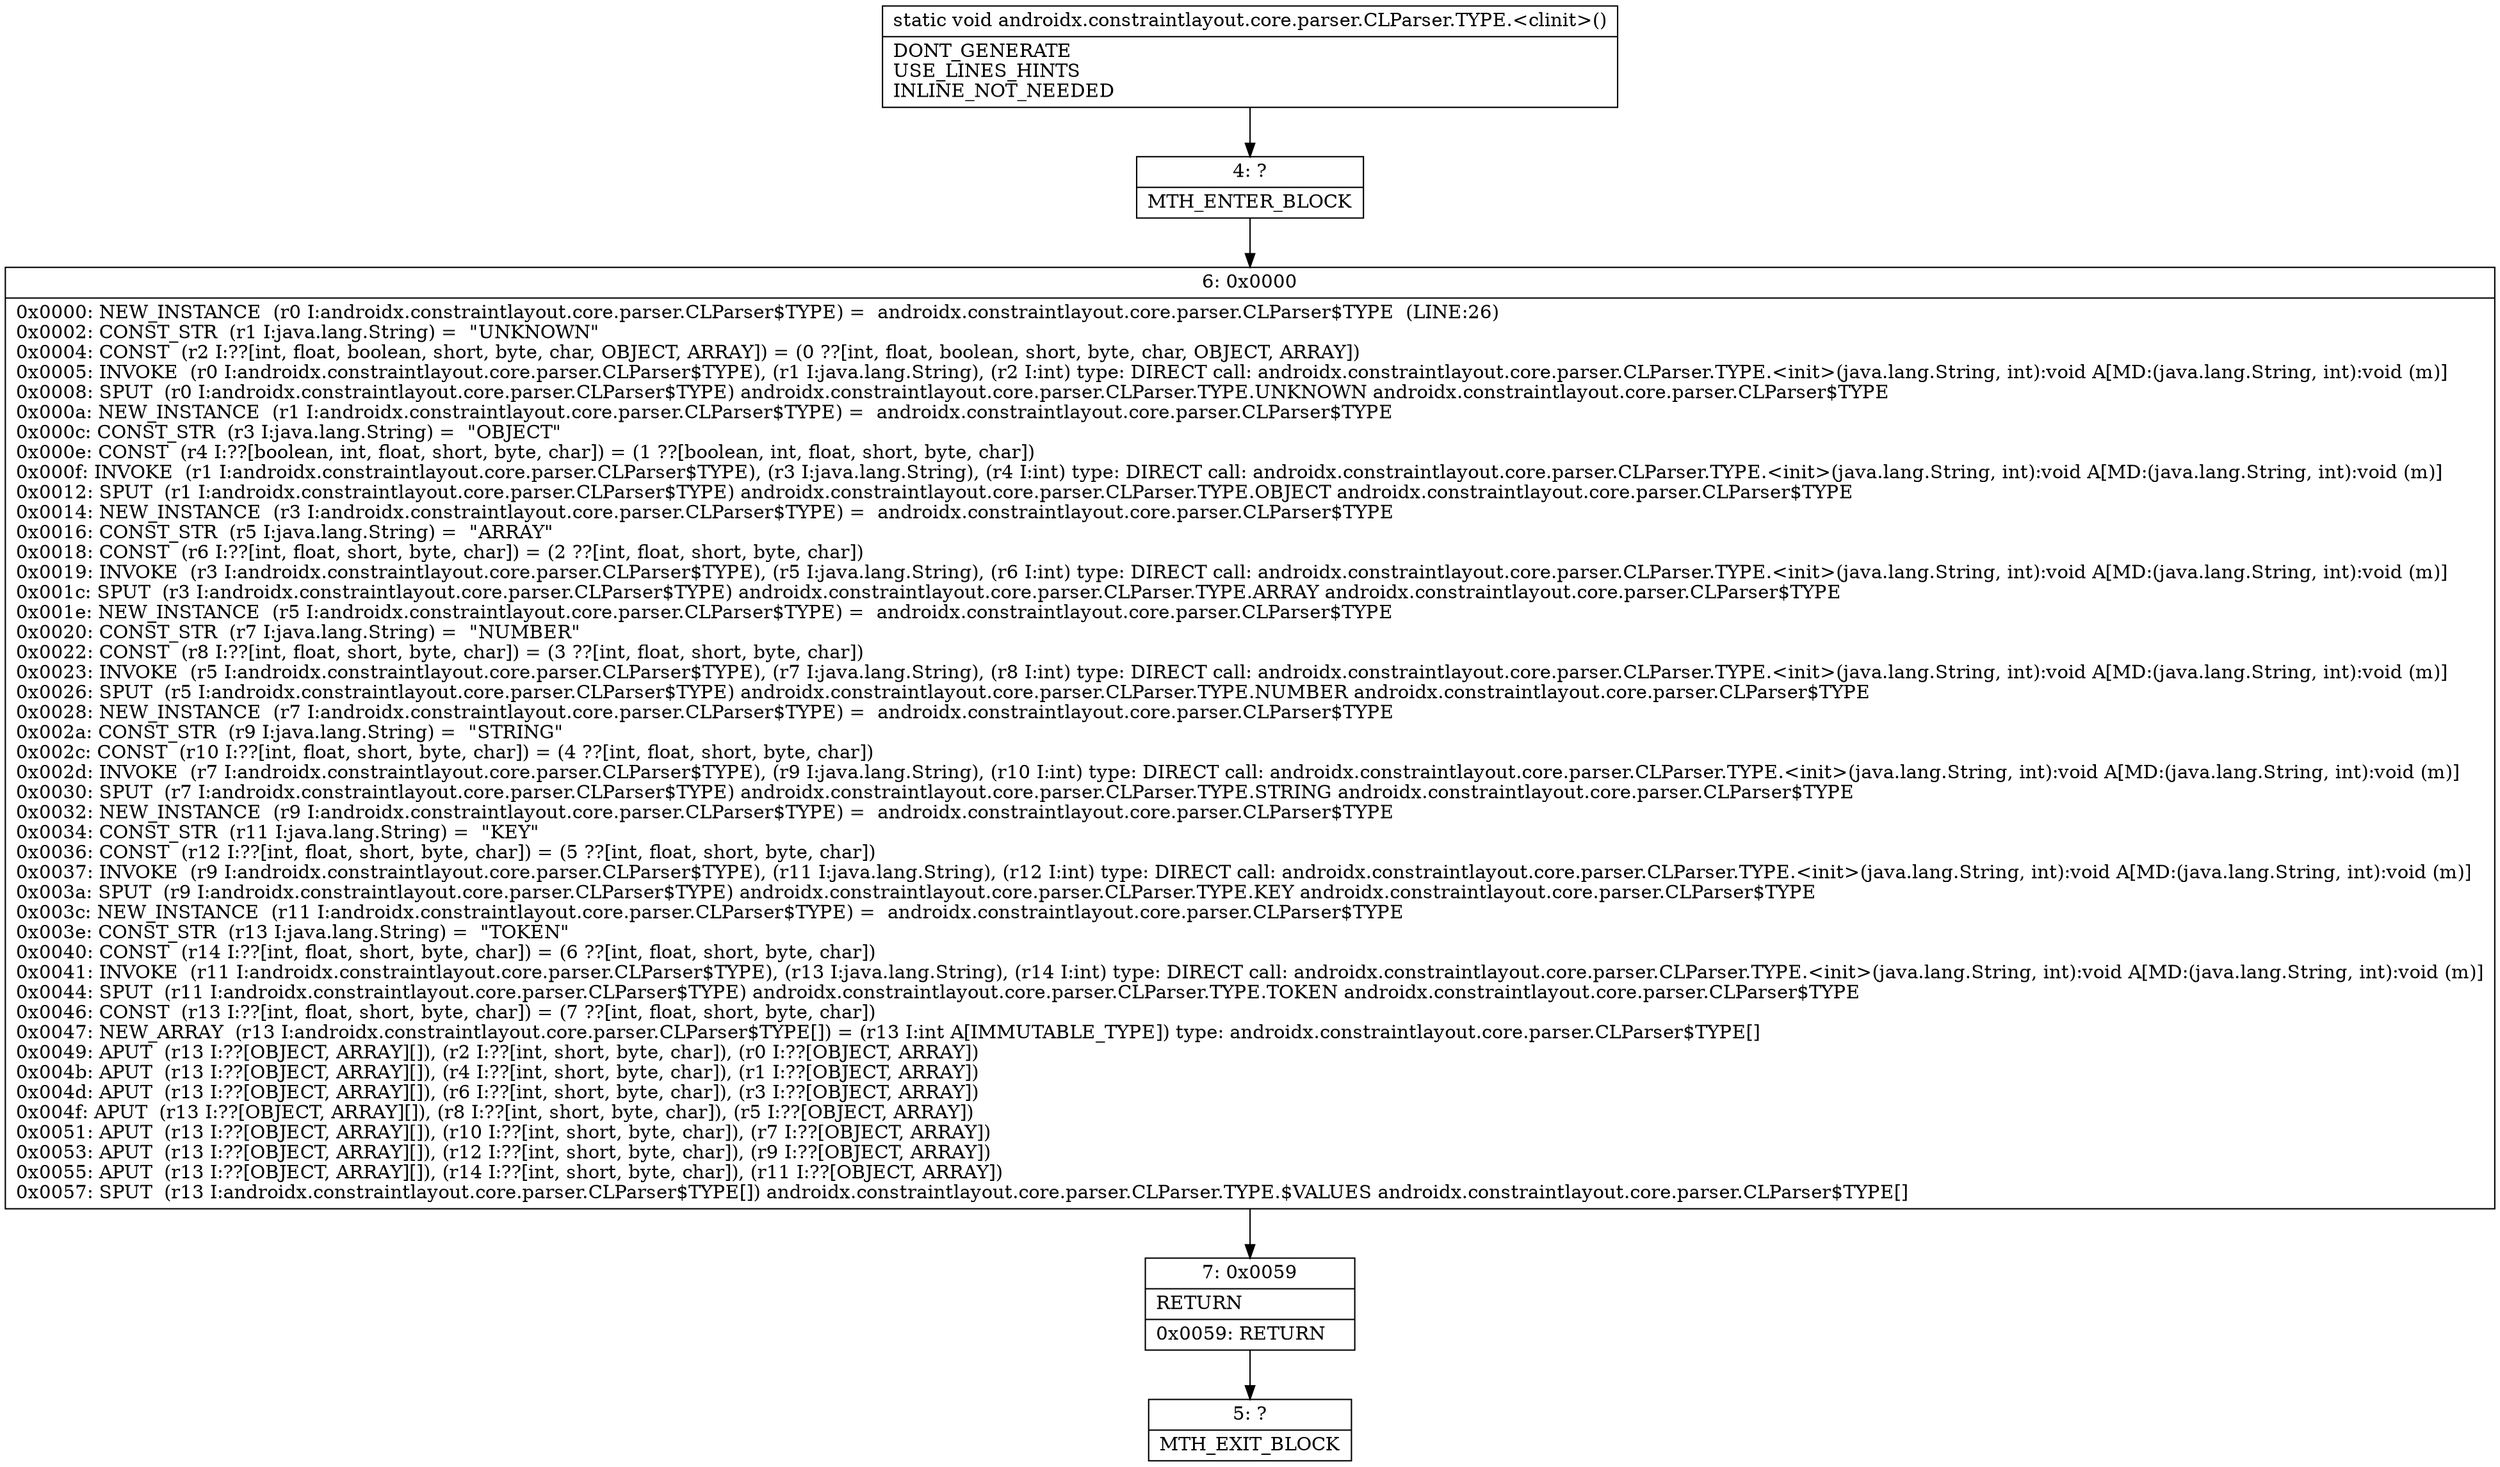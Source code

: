 digraph "CFG forandroidx.constraintlayout.core.parser.CLParser.TYPE.\<clinit\>()V" {
Node_4 [shape=record,label="{4\:\ ?|MTH_ENTER_BLOCK\l}"];
Node_6 [shape=record,label="{6\:\ 0x0000|0x0000: NEW_INSTANCE  (r0 I:androidx.constraintlayout.core.parser.CLParser$TYPE) =  androidx.constraintlayout.core.parser.CLParser$TYPE  (LINE:26)\l0x0002: CONST_STR  (r1 I:java.lang.String) =  \"UNKNOWN\" \l0x0004: CONST  (r2 I:??[int, float, boolean, short, byte, char, OBJECT, ARRAY]) = (0 ??[int, float, boolean, short, byte, char, OBJECT, ARRAY]) \l0x0005: INVOKE  (r0 I:androidx.constraintlayout.core.parser.CLParser$TYPE), (r1 I:java.lang.String), (r2 I:int) type: DIRECT call: androidx.constraintlayout.core.parser.CLParser.TYPE.\<init\>(java.lang.String, int):void A[MD:(java.lang.String, int):void (m)]\l0x0008: SPUT  (r0 I:androidx.constraintlayout.core.parser.CLParser$TYPE) androidx.constraintlayout.core.parser.CLParser.TYPE.UNKNOWN androidx.constraintlayout.core.parser.CLParser$TYPE \l0x000a: NEW_INSTANCE  (r1 I:androidx.constraintlayout.core.parser.CLParser$TYPE) =  androidx.constraintlayout.core.parser.CLParser$TYPE \l0x000c: CONST_STR  (r3 I:java.lang.String) =  \"OBJECT\" \l0x000e: CONST  (r4 I:??[boolean, int, float, short, byte, char]) = (1 ??[boolean, int, float, short, byte, char]) \l0x000f: INVOKE  (r1 I:androidx.constraintlayout.core.parser.CLParser$TYPE), (r3 I:java.lang.String), (r4 I:int) type: DIRECT call: androidx.constraintlayout.core.parser.CLParser.TYPE.\<init\>(java.lang.String, int):void A[MD:(java.lang.String, int):void (m)]\l0x0012: SPUT  (r1 I:androidx.constraintlayout.core.parser.CLParser$TYPE) androidx.constraintlayout.core.parser.CLParser.TYPE.OBJECT androidx.constraintlayout.core.parser.CLParser$TYPE \l0x0014: NEW_INSTANCE  (r3 I:androidx.constraintlayout.core.parser.CLParser$TYPE) =  androidx.constraintlayout.core.parser.CLParser$TYPE \l0x0016: CONST_STR  (r5 I:java.lang.String) =  \"ARRAY\" \l0x0018: CONST  (r6 I:??[int, float, short, byte, char]) = (2 ??[int, float, short, byte, char]) \l0x0019: INVOKE  (r3 I:androidx.constraintlayout.core.parser.CLParser$TYPE), (r5 I:java.lang.String), (r6 I:int) type: DIRECT call: androidx.constraintlayout.core.parser.CLParser.TYPE.\<init\>(java.lang.String, int):void A[MD:(java.lang.String, int):void (m)]\l0x001c: SPUT  (r3 I:androidx.constraintlayout.core.parser.CLParser$TYPE) androidx.constraintlayout.core.parser.CLParser.TYPE.ARRAY androidx.constraintlayout.core.parser.CLParser$TYPE \l0x001e: NEW_INSTANCE  (r5 I:androidx.constraintlayout.core.parser.CLParser$TYPE) =  androidx.constraintlayout.core.parser.CLParser$TYPE \l0x0020: CONST_STR  (r7 I:java.lang.String) =  \"NUMBER\" \l0x0022: CONST  (r8 I:??[int, float, short, byte, char]) = (3 ??[int, float, short, byte, char]) \l0x0023: INVOKE  (r5 I:androidx.constraintlayout.core.parser.CLParser$TYPE), (r7 I:java.lang.String), (r8 I:int) type: DIRECT call: androidx.constraintlayout.core.parser.CLParser.TYPE.\<init\>(java.lang.String, int):void A[MD:(java.lang.String, int):void (m)]\l0x0026: SPUT  (r5 I:androidx.constraintlayout.core.parser.CLParser$TYPE) androidx.constraintlayout.core.parser.CLParser.TYPE.NUMBER androidx.constraintlayout.core.parser.CLParser$TYPE \l0x0028: NEW_INSTANCE  (r7 I:androidx.constraintlayout.core.parser.CLParser$TYPE) =  androidx.constraintlayout.core.parser.CLParser$TYPE \l0x002a: CONST_STR  (r9 I:java.lang.String) =  \"STRING\" \l0x002c: CONST  (r10 I:??[int, float, short, byte, char]) = (4 ??[int, float, short, byte, char]) \l0x002d: INVOKE  (r7 I:androidx.constraintlayout.core.parser.CLParser$TYPE), (r9 I:java.lang.String), (r10 I:int) type: DIRECT call: androidx.constraintlayout.core.parser.CLParser.TYPE.\<init\>(java.lang.String, int):void A[MD:(java.lang.String, int):void (m)]\l0x0030: SPUT  (r7 I:androidx.constraintlayout.core.parser.CLParser$TYPE) androidx.constraintlayout.core.parser.CLParser.TYPE.STRING androidx.constraintlayout.core.parser.CLParser$TYPE \l0x0032: NEW_INSTANCE  (r9 I:androidx.constraintlayout.core.parser.CLParser$TYPE) =  androidx.constraintlayout.core.parser.CLParser$TYPE \l0x0034: CONST_STR  (r11 I:java.lang.String) =  \"KEY\" \l0x0036: CONST  (r12 I:??[int, float, short, byte, char]) = (5 ??[int, float, short, byte, char]) \l0x0037: INVOKE  (r9 I:androidx.constraintlayout.core.parser.CLParser$TYPE), (r11 I:java.lang.String), (r12 I:int) type: DIRECT call: androidx.constraintlayout.core.parser.CLParser.TYPE.\<init\>(java.lang.String, int):void A[MD:(java.lang.String, int):void (m)]\l0x003a: SPUT  (r9 I:androidx.constraintlayout.core.parser.CLParser$TYPE) androidx.constraintlayout.core.parser.CLParser.TYPE.KEY androidx.constraintlayout.core.parser.CLParser$TYPE \l0x003c: NEW_INSTANCE  (r11 I:androidx.constraintlayout.core.parser.CLParser$TYPE) =  androidx.constraintlayout.core.parser.CLParser$TYPE \l0x003e: CONST_STR  (r13 I:java.lang.String) =  \"TOKEN\" \l0x0040: CONST  (r14 I:??[int, float, short, byte, char]) = (6 ??[int, float, short, byte, char]) \l0x0041: INVOKE  (r11 I:androidx.constraintlayout.core.parser.CLParser$TYPE), (r13 I:java.lang.String), (r14 I:int) type: DIRECT call: androidx.constraintlayout.core.parser.CLParser.TYPE.\<init\>(java.lang.String, int):void A[MD:(java.lang.String, int):void (m)]\l0x0044: SPUT  (r11 I:androidx.constraintlayout.core.parser.CLParser$TYPE) androidx.constraintlayout.core.parser.CLParser.TYPE.TOKEN androidx.constraintlayout.core.parser.CLParser$TYPE \l0x0046: CONST  (r13 I:??[int, float, short, byte, char]) = (7 ??[int, float, short, byte, char]) \l0x0047: NEW_ARRAY  (r13 I:androidx.constraintlayout.core.parser.CLParser$TYPE[]) = (r13 I:int A[IMMUTABLE_TYPE]) type: androidx.constraintlayout.core.parser.CLParser$TYPE[] \l0x0049: APUT  (r13 I:??[OBJECT, ARRAY][]), (r2 I:??[int, short, byte, char]), (r0 I:??[OBJECT, ARRAY]) \l0x004b: APUT  (r13 I:??[OBJECT, ARRAY][]), (r4 I:??[int, short, byte, char]), (r1 I:??[OBJECT, ARRAY]) \l0x004d: APUT  (r13 I:??[OBJECT, ARRAY][]), (r6 I:??[int, short, byte, char]), (r3 I:??[OBJECT, ARRAY]) \l0x004f: APUT  (r13 I:??[OBJECT, ARRAY][]), (r8 I:??[int, short, byte, char]), (r5 I:??[OBJECT, ARRAY]) \l0x0051: APUT  (r13 I:??[OBJECT, ARRAY][]), (r10 I:??[int, short, byte, char]), (r7 I:??[OBJECT, ARRAY]) \l0x0053: APUT  (r13 I:??[OBJECT, ARRAY][]), (r12 I:??[int, short, byte, char]), (r9 I:??[OBJECT, ARRAY]) \l0x0055: APUT  (r13 I:??[OBJECT, ARRAY][]), (r14 I:??[int, short, byte, char]), (r11 I:??[OBJECT, ARRAY]) \l0x0057: SPUT  (r13 I:androidx.constraintlayout.core.parser.CLParser$TYPE[]) androidx.constraintlayout.core.parser.CLParser.TYPE.$VALUES androidx.constraintlayout.core.parser.CLParser$TYPE[] \l}"];
Node_7 [shape=record,label="{7\:\ 0x0059|RETURN\l|0x0059: RETURN   \l}"];
Node_5 [shape=record,label="{5\:\ ?|MTH_EXIT_BLOCK\l}"];
MethodNode[shape=record,label="{static void androidx.constraintlayout.core.parser.CLParser.TYPE.\<clinit\>()  | DONT_GENERATE\lUSE_LINES_HINTS\lINLINE_NOT_NEEDED\l}"];
MethodNode -> Node_4;Node_4 -> Node_6;
Node_6 -> Node_7;
Node_7 -> Node_5;
}

